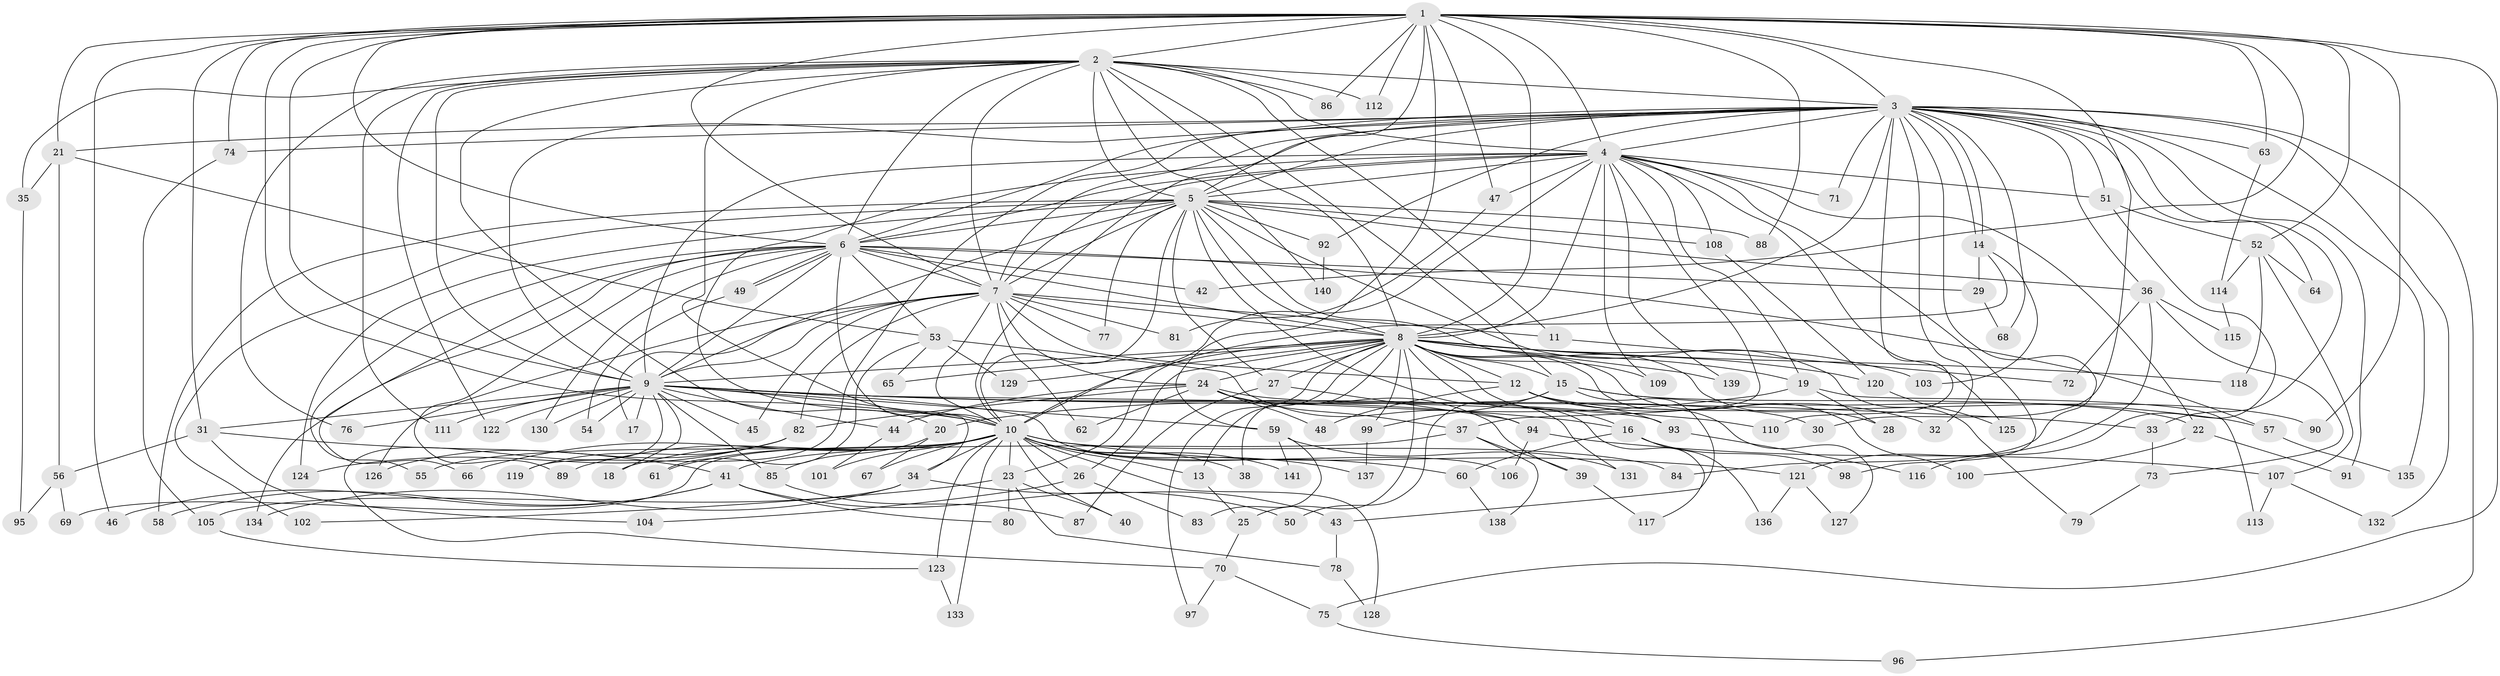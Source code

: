 // Generated by graph-tools (version 1.1) at 2025/01/03/09/25 03:01:25]
// undirected, 141 vertices, 307 edges
graph export_dot {
graph [start="1"]
  node [color=gray90,style=filled];
  1;
  2;
  3;
  4;
  5;
  6;
  7;
  8;
  9;
  10;
  11;
  12;
  13;
  14;
  15;
  16;
  17;
  18;
  19;
  20;
  21;
  22;
  23;
  24;
  25;
  26;
  27;
  28;
  29;
  30;
  31;
  32;
  33;
  34;
  35;
  36;
  37;
  38;
  39;
  40;
  41;
  42;
  43;
  44;
  45;
  46;
  47;
  48;
  49;
  50;
  51;
  52;
  53;
  54;
  55;
  56;
  57;
  58;
  59;
  60;
  61;
  62;
  63;
  64;
  65;
  66;
  67;
  68;
  69;
  70;
  71;
  72;
  73;
  74;
  75;
  76;
  77;
  78;
  79;
  80;
  81;
  82;
  83;
  84;
  85;
  86;
  87;
  88;
  89;
  90;
  91;
  92;
  93;
  94;
  95;
  96;
  97;
  98;
  99;
  100;
  101;
  102;
  103;
  104;
  105;
  106;
  107;
  108;
  109;
  110;
  111;
  112;
  113;
  114;
  115;
  116;
  117;
  118;
  119;
  120;
  121;
  122;
  123;
  124;
  125;
  126;
  127;
  128;
  129;
  130;
  131;
  132;
  133;
  134;
  135;
  136;
  137;
  138;
  139;
  140;
  141;
  1 -- 2;
  1 -- 3;
  1 -- 4;
  1 -- 5;
  1 -- 6;
  1 -- 7;
  1 -- 8;
  1 -- 9;
  1 -- 10;
  1 -- 21;
  1 -- 30;
  1 -- 31;
  1 -- 42;
  1 -- 46;
  1 -- 47;
  1 -- 52;
  1 -- 59;
  1 -- 63;
  1 -- 74;
  1 -- 75;
  1 -- 86;
  1 -- 88;
  1 -- 90;
  1 -- 112;
  2 -- 3;
  2 -- 4;
  2 -- 5;
  2 -- 6;
  2 -- 7;
  2 -- 8;
  2 -- 9;
  2 -- 10;
  2 -- 11;
  2 -- 15;
  2 -- 20;
  2 -- 35;
  2 -- 76;
  2 -- 86;
  2 -- 111;
  2 -- 112;
  2 -- 122;
  2 -- 140;
  3 -- 4;
  3 -- 5;
  3 -- 6;
  3 -- 7;
  3 -- 8;
  3 -- 9;
  3 -- 10;
  3 -- 14;
  3 -- 14;
  3 -- 21;
  3 -- 32;
  3 -- 33;
  3 -- 36;
  3 -- 51;
  3 -- 63;
  3 -- 64;
  3 -- 68;
  3 -- 71;
  3 -- 74;
  3 -- 84;
  3 -- 91;
  3 -- 92;
  3 -- 96;
  3 -- 110;
  3 -- 119;
  3 -- 132;
  3 -- 135;
  4 -- 5;
  4 -- 6;
  4 -- 7;
  4 -- 8;
  4 -- 9;
  4 -- 10;
  4 -- 19;
  4 -- 22;
  4 -- 34;
  4 -- 37;
  4 -- 47;
  4 -- 51;
  4 -- 71;
  4 -- 98;
  4 -- 108;
  4 -- 109;
  4 -- 125;
  4 -- 139;
  5 -- 6;
  5 -- 7;
  5 -- 8;
  5 -- 9;
  5 -- 10;
  5 -- 27;
  5 -- 28;
  5 -- 36;
  5 -- 58;
  5 -- 77;
  5 -- 79;
  5 -- 88;
  5 -- 92;
  5 -- 102;
  5 -- 108;
  5 -- 124;
  5 -- 131;
  6 -- 7;
  6 -- 8;
  6 -- 9;
  6 -- 10;
  6 -- 29;
  6 -- 42;
  6 -- 49;
  6 -- 49;
  6 -- 53;
  6 -- 55;
  6 -- 57;
  6 -- 66;
  6 -- 89;
  6 -- 130;
  6 -- 134;
  7 -- 8;
  7 -- 9;
  7 -- 10;
  7 -- 11;
  7 -- 12;
  7 -- 17;
  7 -- 24;
  7 -- 45;
  7 -- 62;
  7 -- 77;
  7 -- 81;
  7 -- 82;
  7 -- 126;
  8 -- 9;
  8 -- 10;
  8 -- 12;
  8 -- 13;
  8 -- 15;
  8 -- 16;
  8 -- 19;
  8 -- 24;
  8 -- 25;
  8 -- 26;
  8 -- 27;
  8 -- 38;
  8 -- 65;
  8 -- 97;
  8 -- 99;
  8 -- 100;
  8 -- 103;
  8 -- 109;
  8 -- 117;
  8 -- 118;
  8 -- 120;
  8 -- 127;
  8 -- 129;
  8 -- 139;
  9 -- 10;
  9 -- 16;
  9 -- 17;
  9 -- 18;
  9 -- 31;
  9 -- 33;
  9 -- 44;
  9 -- 45;
  9 -- 54;
  9 -- 59;
  9 -- 70;
  9 -- 76;
  9 -- 85;
  9 -- 93;
  9 -- 106;
  9 -- 110;
  9 -- 111;
  9 -- 122;
  9 -- 130;
  10 -- 13;
  10 -- 18;
  10 -- 23;
  10 -- 26;
  10 -- 34;
  10 -- 38;
  10 -- 40;
  10 -- 55;
  10 -- 60;
  10 -- 61;
  10 -- 66;
  10 -- 67;
  10 -- 69;
  10 -- 84;
  10 -- 89;
  10 -- 101;
  10 -- 121;
  10 -- 123;
  10 -- 128;
  10 -- 133;
  10 -- 137;
  10 -- 141;
  11 -- 72;
  12 -- 32;
  12 -- 48;
  12 -- 90;
  12 -- 93;
  13 -- 25;
  14 -- 23;
  14 -- 29;
  14 -- 103;
  15 -- 22;
  15 -- 43;
  15 -- 50;
  15 -- 57;
  15 -- 99;
  16 -- 60;
  16 -- 98;
  16 -- 136;
  19 -- 20;
  19 -- 28;
  19 -- 113;
  20 -- 67;
  20 -- 85;
  21 -- 35;
  21 -- 53;
  21 -- 56;
  22 -- 91;
  22 -- 100;
  23 -- 40;
  23 -- 78;
  23 -- 80;
  23 -- 102;
  24 -- 30;
  24 -- 37;
  24 -- 39;
  24 -- 44;
  24 -- 48;
  24 -- 62;
  24 -- 82;
  25 -- 70;
  26 -- 83;
  26 -- 104;
  27 -- 87;
  27 -- 94;
  29 -- 68;
  31 -- 41;
  31 -- 56;
  31 -- 104;
  33 -- 73;
  34 -- 43;
  34 -- 105;
  34 -- 134;
  35 -- 95;
  36 -- 72;
  36 -- 73;
  36 -- 115;
  36 -- 121;
  37 -- 39;
  37 -- 41;
  37 -- 138;
  39 -- 117;
  41 -- 46;
  41 -- 50;
  41 -- 58;
  41 -- 80;
  43 -- 78;
  44 -- 101;
  47 -- 81;
  49 -- 54;
  51 -- 52;
  51 -- 116;
  52 -- 64;
  52 -- 107;
  52 -- 114;
  52 -- 118;
  53 -- 61;
  53 -- 65;
  53 -- 94;
  53 -- 129;
  56 -- 69;
  56 -- 95;
  57 -- 135;
  59 -- 83;
  59 -- 131;
  59 -- 141;
  60 -- 138;
  63 -- 114;
  70 -- 75;
  70 -- 97;
  73 -- 79;
  74 -- 105;
  75 -- 96;
  78 -- 128;
  82 -- 119;
  82 -- 124;
  82 -- 126;
  85 -- 87;
  92 -- 140;
  93 -- 116;
  94 -- 106;
  94 -- 107;
  99 -- 137;
  105 -- 123;
  107 -- 113;
  107 -- 132;
  108 -- 120;
  114 -- 115;
  120 -- 125;
  121 -- 127;
  121 -- 136;
  123 -- 133;
}
